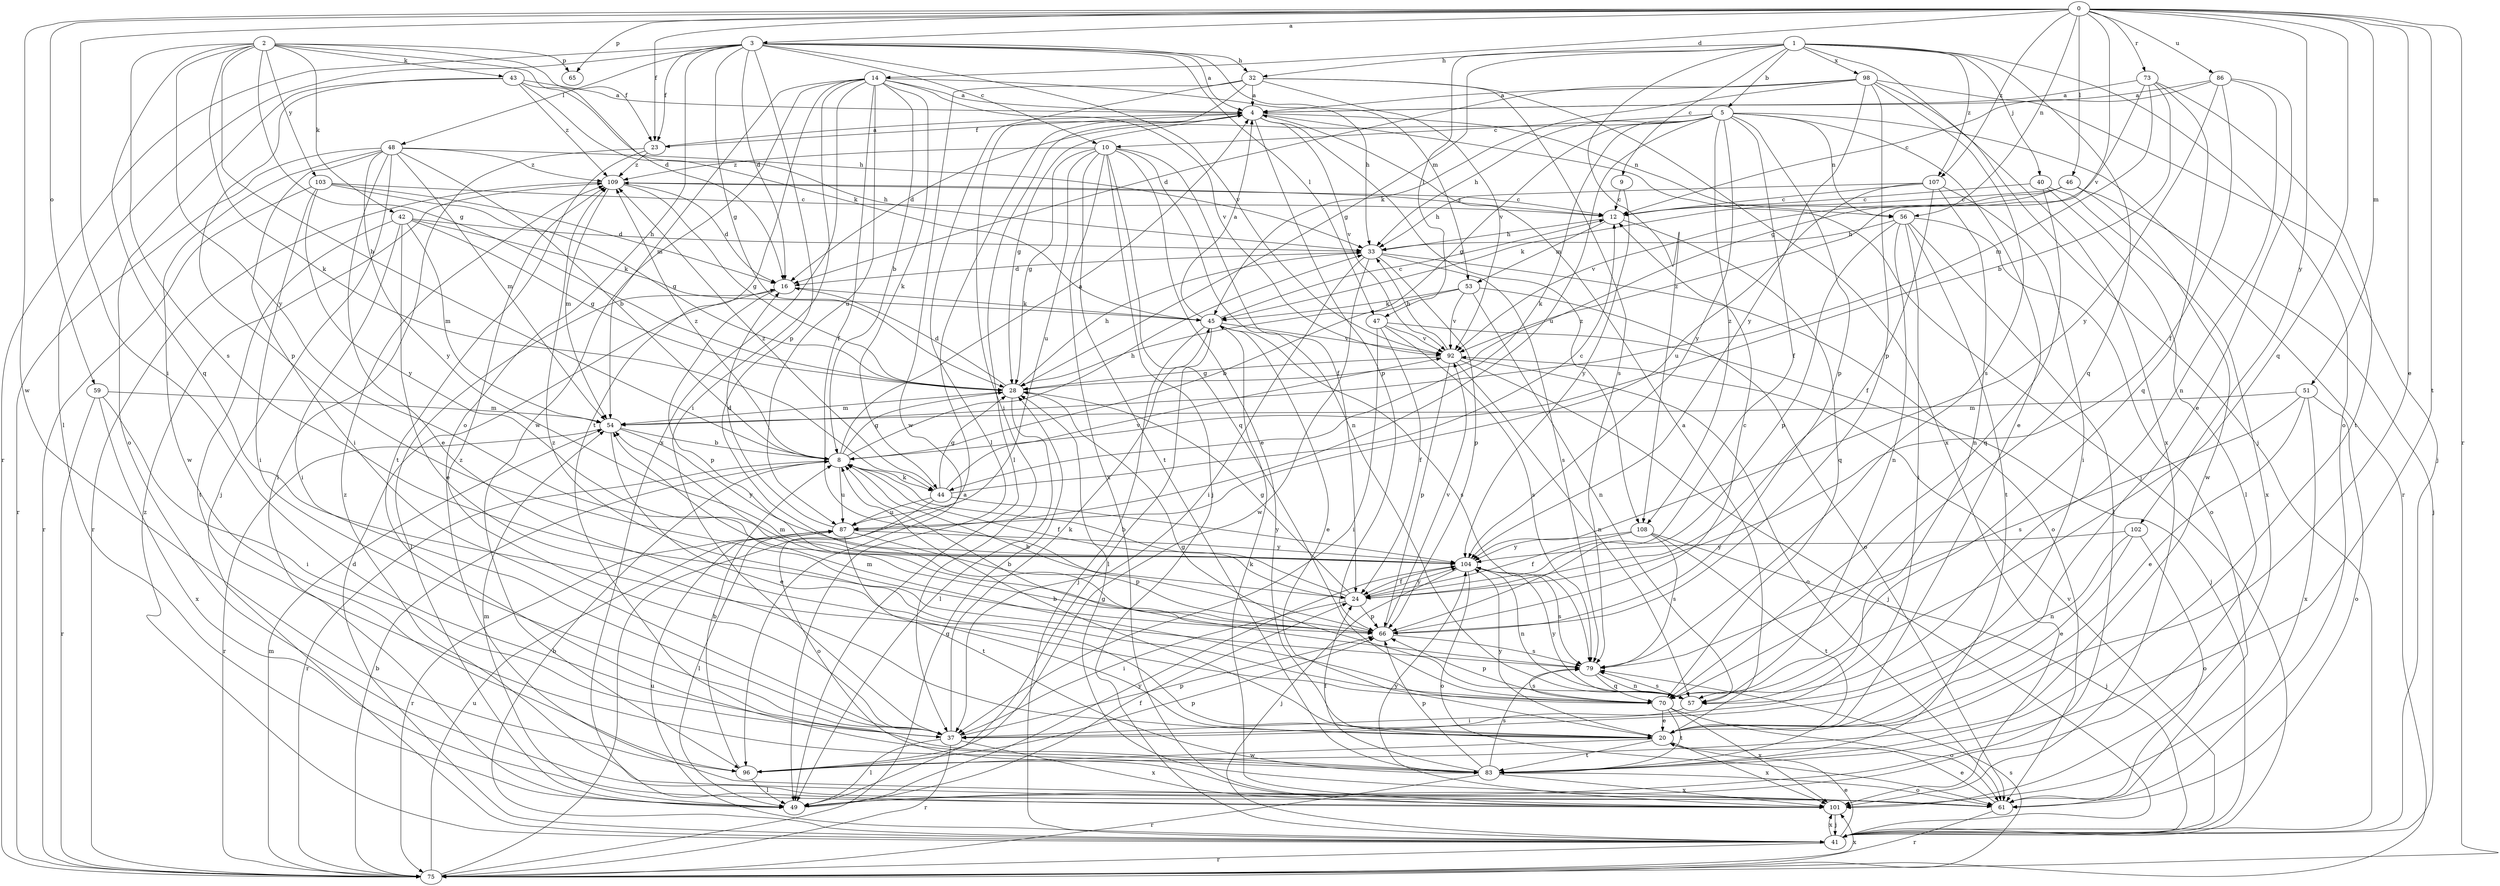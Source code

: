 strict digraph  {
0;
1;
2;
3;
4;
5;
8;
9;
10;
12;
14;
16;
20;
23;
24;
28;
32;
33;
37;
40;
41;
42;
43;
44;
45;
46;
47;
48;
49;
51;
53;
54;
56;
57;
59;
61;
65;
66;
70;
73;
75;
79;
83;
86;
87;
92;
96;
98;
101;
102;
103;
104;
107;
108;
109;
0 -> 3  [label=a];
0 -> 14  [label=d];
0 -> 20  [label=e];
0 -> 23  [label=f];
0 -> 37  [label=i];
0 -> 46  [label=l];
0 -> 51  [label=m];
0 -> 56  [label=n];
0 -> 59  [label=o];
0 -> 65  [label=p];
0 -> 70  [label=q];
0 -> 73  [label=r];
0 -> 75  [label=r];
0 -> 83  [label=t];
0 -> 86  [label=u];
0 -> 92  [label=v];
0 -> 96  [label=w];
0 -> 102  [label=y];
0 -> 107  [label=z];
1 -> 5  [label=b];
1 -> 9  [label=c];
1 -> 28  [label=g];
1 -> 32  [label=h];
1 -> 40  [label=j];
1 -> 41  [label=j];
1 -> 47  [label=l];
1 -> 61  [label=o];
1 -> 70  [label=q];
1 -> 98  [label=x];
1 -> 107  [label=z];
1 -> 108  [label=z];
2 -> 8  [label=b];
2 -> 16  [label=d];
2 -> 23  [label=f];
2 -> 28  [label=g];
2 -> 42  [label=k];
2 -> 43  [label=k];
2 -> 44  [label=k];
2 -> 65  [label=p];
2 -> 70  [label=q];
2 -> 79  [label=s];
2 -> 103  [label=y];
2 -> 104  [label=y];
3 -> 4  [label=a];
3 -> 10  [label=c];
3 -> 16  [label=d];
3 -> 23  [label=f];
3 -> 28  [label=g];
3 -> 32  [label=h];
3 -> 47  [label=l];
3 -> 48  [label=l];
3 -> 49  [label=l];
3 -> 53  [label=m];
3 -> 61  [label=o];
3 -> 66  [label=p];
3 -> 75  [label=r];
3 -> 92  [label=v];
4 -> 23  [label=f];
4 -> 28  [label=g];
4 -> 41  [label=j];
4 -> 49  [label=l];
4 -> 56  [label=n];
4 -> 66  [label=p];
4 -> 92  [label=v];
4 -> 108  [label=z];
5 -> 10  [label=c];
5 -> 16  [label=d];
5 -> 20  [label=e];
5 -> 24  [label=f];
5 -> 28  [label=g];
5 -> 33  [label=h];
5 -> 44  [label=k];
5 -> 56  [label=n];
5 -> 66  [label=p];
5 -> 75  [label=r];
5 -> 87  [label=u];
5 -> 104  [label=y];
5 -> 108  [label=z];
8 -> 4  [label=a];
8 -> 24  [label=f];
8 -> 28  [label=g];
8 -> 33  [label=h];
8 -> 44  [label=k];
8 -> 75  [label=r];
8 -> 87  [label=u];
8 -> 109  [label=z];
9 -> 12  [label=c];
9 -> 104  [label=y];
10 -> 20  [label=e];
10 -> 24  [label=f];
10 -> 28  [label=g];
10 -> 41  [label=j];
10 -> 57  [label=n];
10 -> 70  [label=q];
10 -> 83  [label=t];
10 -> 87  [label=u];
10 -> 101  [label=x];
10 -> 109  [label=z];
12 -> 33  [label=h];
12 -> 53  [label=m];
12 -> 70  [label=q];
12 -> 109  [label=z];
14 -> 4  [label=a];
14 -> 8  [label=b];
14 -> 24  [label=f];
14 -> 33  [label=h];
14 -> 37  [label=i];
14 -> 44  [label=k];
14 -> 54  [label=m];
14 -> 83  [label=t];
14 -> 87  [label=u];
14 -> 92  [label=v];
14 -> 96  [label=w];
14 -> 101  [label=x];
16 -> 45  [label=k];
16 -> 49  [label=l];
16 -> 66  [label=p];
20 -> 4  [label=a];
20 -> 8  [label=b];
20 -> 83  [label=t];
20 -> 96  [label=w];
20 -> 101  [label=x];
20 -> 104  [label=y];
23 -> 4  [label=a];
23 -> 49  [label=l];
23 -> 83  [label=t];
23 -> 109  [label=z];
24 -> 8  [label=b];
24 -> 28  [label=g];
24 -> 37  [label=i];
24 -> 66  [label=p];
24 -> 104  [label=y];
28 -> 16  [label=d];
28 -> 33  [label=h];
28 -> 49  [label=l];
28 -> 54  [label=m];
32 -> 4  [label=a];
32 -> 37  [label=i];
32 -> 49  [label=l];
32 -> 79  [label=s];
32 -> 92  [label=v];
32 -> 96  [label=w];
32 -> 101  [label=x];
33 -> 16  [label=d];
33 -> 37  [label=i];
33 -> 61  [label=o];
33 -> 66  [label=p];
33 -> 79  [label=s];
33 -> 96  [label=w];
37 -> 45  [label=k];
37 -> 49  [label=l];
37 -> 66  [label=p];
37 -> 75  [label=r];
37 -> 101  [label=x];
37 -> 109  [label=z];
40 -> 12  [label=c];
40 -> 49  [label=l];
40 -> 70  [label=q];
40 -> 101  [label=x];
41 -> 8  [label=b];
41 -> 16  [label=d];
41 -> 20  [label=e];
41 -> 75  [label=r];
41 -> 87  [label=u];
41 -> 92  [label=v];
41 -> 101  [label=x];
41 -> 109  [label=z];
42 -> 20  [label=e];
42 -> 28  [label=g];
42 -> 33  [label=h];
42 -> 37  [label=i];
42 -> 45  [label=k];
42 -> 54  [label=m];
42 -> 83  [label=t];
43 -> 4  [label=a];
43 -> 33  [label=h];
43 -> 45  [label=k];
43 -> 61  [label=o];
43 -> 66  [label=p];
43 -> 109  [label=z];
44 -> 12  [label=c];
44 -> 28  [label=g];
44 -> 61  [label=o];
44 -> 87  [label=u];
44 -> 92  [label=v];
44 -> 104  [label=y];
44 -> 109  [label=z];
45 -> 4  [label=a];
45 -> 12  [label=c];
45 -> 20  [label=e];
45 -> 41  [label=j];
45 -> 49  [label=l];
45 -> 79  [label=s];
45 -> 92  [label=v];
46 -> 12  [label=c];
46 -> 41  [label=j];
46 -> 45  [label=k];
46 -> 92  [label=v];
46 -> 96  [label=w];
47 -> 24  [label=f];
47 -> 37  [label=i];
47 -> 41  [label=j];
47 -> 79  [label=s];
47 -> 92  [label=v];
48 -> 8  [label=b];
48 -> 20  [label=e];
48 -> 33  [label=h];
48 -> 37  [label=i];
48 -> 41  [label=j];
48 -> 54  [label=m];
48 -> 75  [label=r];
48 -> 96  [label=w];
48 -> 104  [label=y];
48 -> 109  [label=z];
49 -> 24  [label=f];
49 -> 54  [label=m];
49 -> 104  [label=y];
51 -> 20  [label=e];
51 -> 54  [label=m];
51 -> 61  [label=o];
51 -> 79  [label=s];
51 -> 101  [label=x];
53 -> 8  [label=b];
53 -> 45  [label=k];
53 -> 57  [label=n];
53 -> 61  [label=o];
53 -> 92  [label=v];
54 -> 8  [label=b];
54 -> 20  [label=e];
54 -> 75  [label=r];
54 -> 104  [label=y];
56 -> 33  [label=h];
56 -> 37  [label=i];
56 -> 49  [label=l];
56 -> 57  [label=n];
56 -> 61  [label=o];
56 -> 66  [label=p];
56 -> 83  [label=t];
57 -> 28  [label=g];
57 -> 37  [label=i];
57 -> 79  [label=s];
57 -> 104  [label=y];
59 -> 37  [label=i];
59 -> 54  [label=m];
59 -> 75  [label=r];
59 -> 101  [label=x];
61 -> 20  [label=e];
61 -> 28  [label=g];
61 -> 75  [label=r];
61 -> 109  [label=z];
66 -> 8  [label=b];
66 -> 12  [label=c];
66 -> 54  [label=m];
66 -> 79  [label=s];
66 -> 92  [label=v];
70 -> 20  [label=e];
70 -> 54  [label=m];
70 -> 61  [label=o];
70 -> 66  [label=p];
70 -> 79  [label=s];
70 -> 83  [label=t];
70 -> 101  [label=x];
70 -> 109  [label=z];
73 -> 4  [label=a];
73 -> 8  [label=b];
73 -> 28  [label=g];
73 -> 54  [label=m];
73 -> 70  [label=q];
73 -> 83  [label=t];
75 -> 4  [label=a];
75 -> 8  [label=b];
75 -> 28  [label=g];
75 -> 54  [label=m];
75 -> 79  [label=s];
75 -> 87  [label=u];
75 -> 101  [label=x];
79 -> 8  [label=b];
79 -> 57  [label=n];
79 -> 70  [label=q];
83 -> 24  [label=f];
83 -> 61  [label=o];
83 -> 66  [label=p];
83 -> 75  [label=r];
83 -> 79  [label=s];
83 -> 101  [label=x];
86 -> 4  [label=a];
86 -> 12  [label=c];
86 -> 20  [label=e];
86 -> 24  [label=f];
86 -> 57  [label=n];
86 -> 104  [label=y];
87 -> 16  [label=d];
87 -> 49  [label=l];
87 -> 66  [label=p];
87 -> 75  [label=r];
87 -> 83  [label=t];
87 -> 104  [label=y];
92 -> 28  [label=g];
92 -> 33  [label=h];
92 -> 41  [label=j];
92 -> 57  [label=n];
92 -> 61  [label=o];
92 -> 66  [label=p];
96 -> 8  [label=b];
96 -> 49  [label=l];
96 -> 66  [label=p];
98 -> 4  [label=a];
98 -> 16  [label=d];
98 -> 41  [label=j];
98 -> 45  [label=k];
98 -> 66  [label=p];
98 -> 79  [label=s];
98 -> 101  [label=x];
98 -> 104  [label=y];
101 -> 41  [label=j];
101 -> 45  [label=k];
101 -> 104  [label=y];
102 -> 20  [label=e];
102 -> 57  [label=n];
102 -> 61  [label=o];
102 -> 104  [label=y];
103 -> 12  [label=c];
103 -> 16  [label=d];
103 -> 28  [label=g];
103 -> 37  [label=i];
103 -> 75  [label=r];
103 -> 104  [label=y];
104 -> 24  [label=f];
104 -> 41  [label=j];
104 -> 57  [label=n];
104 -> 61  [label=o];
104 -> 79  [label=s];
107 -> 12  [label=c];
107 -> 24  [label=f];
107 -> 33  [label=h];
107 -> 37  [label=i];
107 -> 57  [label=n];
107 -> 87  [label=u];
108 -> 24  [label=f];
108 -> 41  [label=j];
108 -> 79  [label=s];
108 -> 83  [label=t];
108 -> 104  [label=y];
109 -> 12  [label=c];
109 -> 16  [label=d];
109 -> 28  [label=g];
109 -> 54  [label=m];
109 -> 75  [label=r];
}
